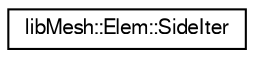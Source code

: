 digraph "Graphical Class Hierarchy"
{
  edge [fontname="FreeSans",fontsize="10",labelfontname="FreeSans",labelfontsize="10"];
  node [fontname="FreeSans",fontsize="10",shape=record];
  rankdir="LR";
  Node1 [label="libMesh::Elem::SideIter",height=0.2,width=0.4,color="black", fillcolor="white", style="filled",URL="$classlibMesh_1_1Elem_1_1SideIter.html"];
}
